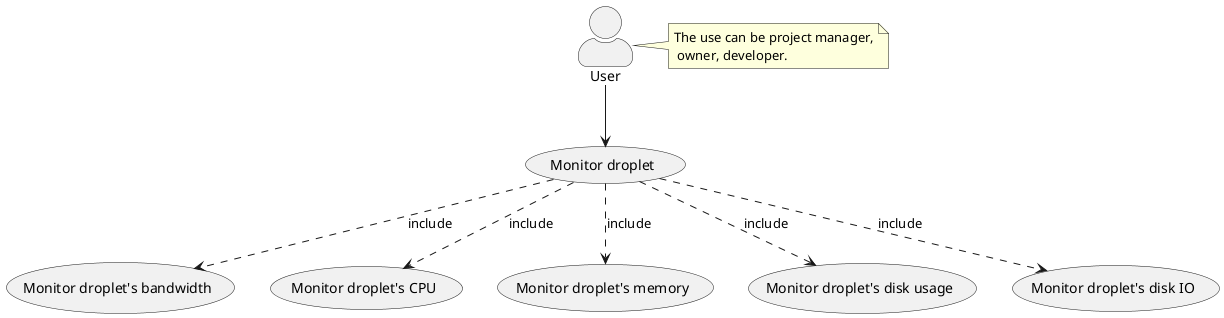
@startuml

skinparam actorStyle awesome
"User" as User
(Monitor droplet) as MonitorDroplet
(Monitor droplet's bandwidth) as MonitorDropletBandwidth
(Monitor droplet's CPU) as MonitorDropletCPU
(Monitor droplet's memory) as MonitorDropletMemory
(Monitor droplet's disk usage) as MonitorDropletDiskUsage
(Monitor droplet's disk IO) as MonitorDropletDiskIO
User --> MonitorDroplet


MonitorDroplet ..> MonitorDropletBandwidth: include
MonitorDroplet ..> MonitorDropletCPU: include
MonitorDroplet ..> MonitorDropletMemory: include
MonitorDroplet ..> MonitorDropletDiskUsage: include
MonitorDroplet ..> MonitorDropletDiskIO: include
note right of User: The use can be project manager,\n owner, developer.




@enduml
